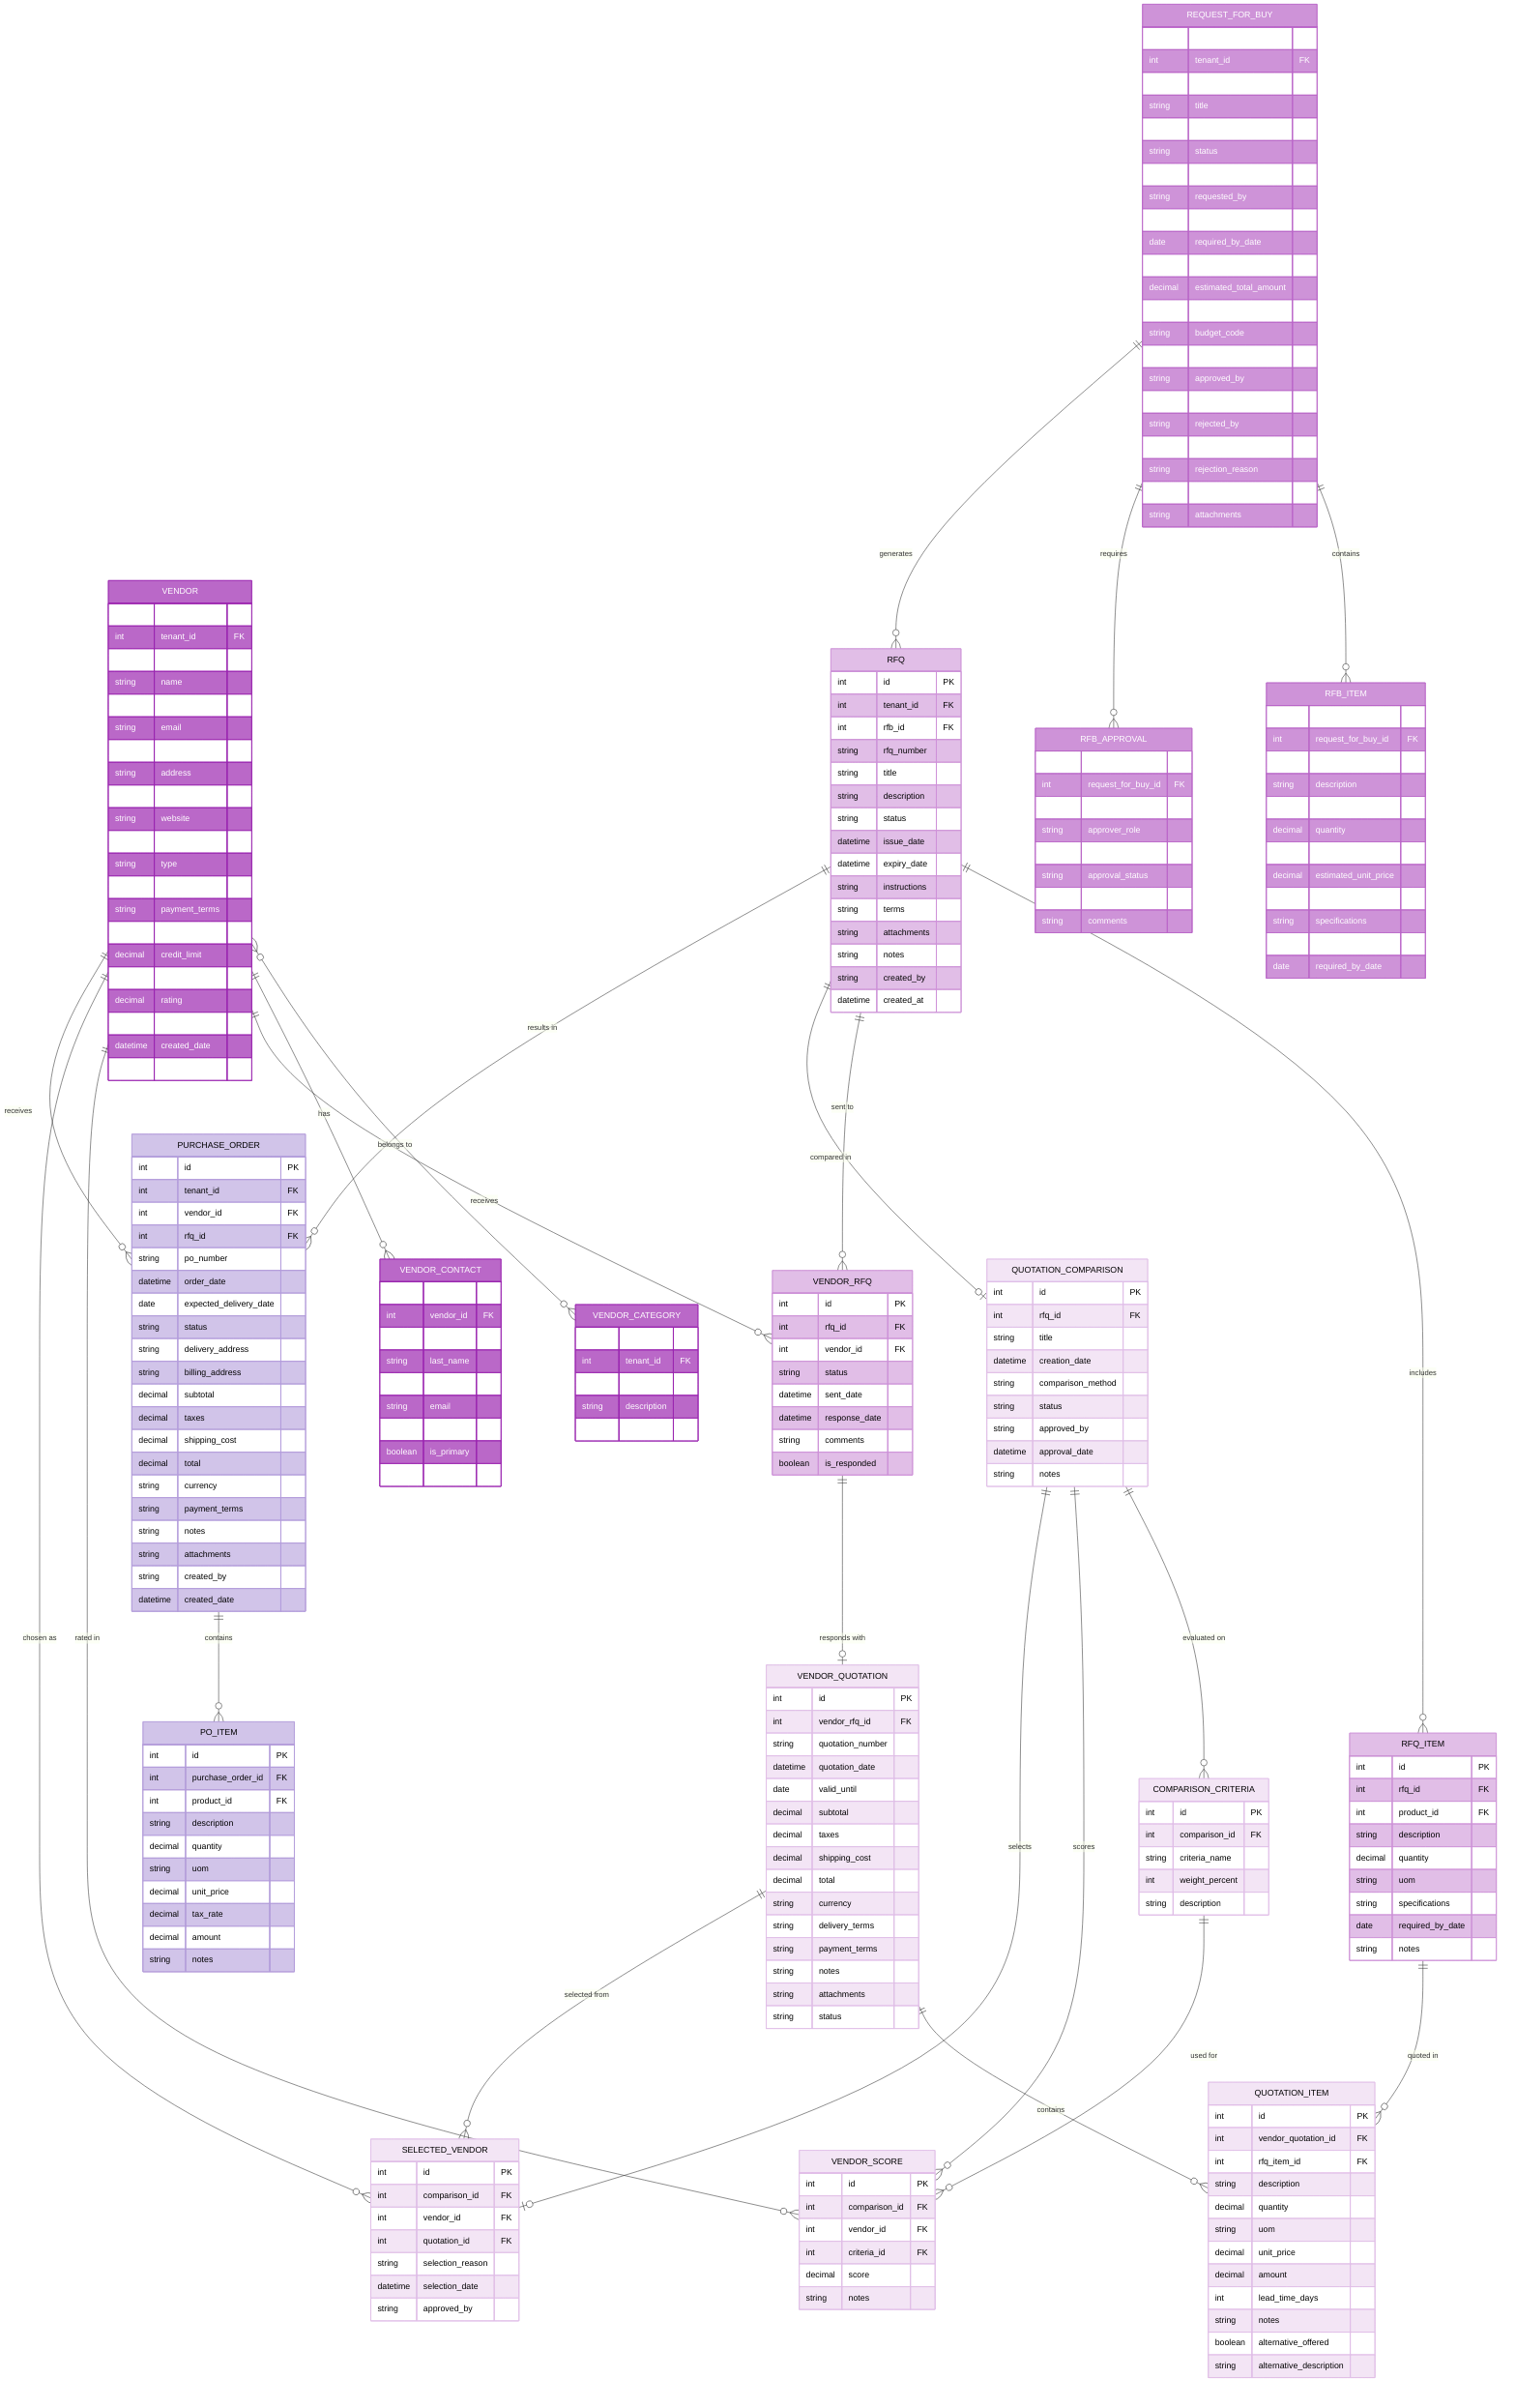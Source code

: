 erDiagram
    %% Entity Definitions
    VENDOR {
        int id PK
        int tenant_id FK
        string code
        string name
        string contact_person
        string email
        string phone
        string address
        string tax_id
        string website
        string notes
        string type
        boolean is_approved
        string payment_terms
        string currency
        decimal credit_limit
        int lead_time_days
        decimal rating
        boolean is_active
        datetime created_date
        string created_by
    }
    
    VENDOR_CATEGORY {
        int id PK
        int tenant_id FK
        string name
        string description
        boolean is_active
    }
    
    VENDOR_CONTACT {
        int id PK
        int vendor_id FK
        string first_name
        string last_name
        string position
        string email
        string phone
        boolean is_primary
        string notes
    }
    
    REQUEST_FOR_BUY {
        int id PK
        int tenant_id FK
        string rfb_number
        string title
        string description
        string status
        string department
        string requested_by
        datetime created_at
        date required_by_date
        string justification
        decimal estimated_total_amount
        string currency
        string budget_code
        boolean budget_approved
        string approved_by
        datetime approved_at
        string rejected_by
        datetime rejected_at
        string rejection_reason
        string comments
        string attachments
    }
    
    RFB_ITEM {
        int id PK
        int request_for_buy_id FK
        string item_code
        string description
        string category
        decimal quantity
        string uom
        decimal estimated_unit_price
        string vendor_suggestion
        string specifications
        string notes
        date required_by_date
    }
    
    RFB_APPROVAL {
        int id PK
        int request_for_buy_id FK
        string approver_name
        string approver_role
        string approval_level
        string approval_status
        datetime approval_date
        string comments
    }
    
    RFQ {
        int id PK
        int tenant_id FK
        int rfb_id FK
        string rfq_number
        string title
        string description
        string status
        datetime issue_date
        datetime expiry_date
        string instructions
        string terms
        string attachments
        string notes
        string created_by
        datetime created_at
    }
    
    RFQ_ITEM {
        int id PK
        int rfq_id FK
        int product_id FK
        string description
        decimal quantity
        string uom
        string specifications
        date required_by_date
        string notes
    }
    
    VENDOR_RFQ {
        int id PK
        int rfq_id FK
        int vendor_id FK
        string status
        datetime sent_date
        datetime response_date
        string comments
        boolean is_responded
    }
    
    VENDOR_QUOTATION {
        int id PK
        int vendor_rfq_id FK
        string quotation_number
        datetime quotation_date
        date valid_until
        decimal subtotal
        decimal taxes
        decimal shipping_cost
        decimal total
        string currency
        string delivery_terms
        string payment_terms
        string notes
        string attachments
        string status
    }
    
    QUOTATION_ITEM {
        int id PK
        int vendor_quotation_id FK
        int rfq_item_id FK
        string description
        decimal quantity
        string uom
        decimal unit_price
        decimal amount
        int lead_time_days
        string notes
        boolean alternative_offered
        string alternative_description
    }
    
    QUOTATION_COMPARISON {
        int id PK
        int rfq_id FK
        string title
        datetime creation_date
        string comparison_method
        string status
        string approved_by
        datetime approval_date
        string notes
    }
    
    COMPARISON_CRITERIA {
        int id PK
        int comparison_id FK
        string criteria_name
        int weight_percent
        string description
    }
    
    VENDOR_SCORE {
        int id PK
        int comparison_id FK
        int vendor_id FK
        int criteria_id FK
        decimal score
        string notes
    }
    
    SELECTED_VENDOR {
        int id PK
        int comparison_id FK
        int vendor_id FK
        int quotation_id FK
        string selection_reason
        datetime selection_date
        string approved_by
    }
    
    PURCHASE_ORDER {
        int id PK
        int tenant_id FK
        int vendor_id FK
        int rfq_id FK
        string po_number
        datetime order_date
        date expected_delivery_date
        string status
        string delivery_address
        string billing_address
        decimal subtotal
        decimal taxes
        decimal shipping_cost
        decimal total
        string currency
        string payment_terms
        string notes
        string attachments
        string created_by
        datetime created_date
    }
    
    PO_ITEM {
        int id PK
        int purchase_order_id FK
        int product_id FK
        string description
        decimal quantity
        string uom
        decimal unit_price
        decimal tax_rate
        decimal amount
        string notes
    }
    
    %% Relationships
    VENDOR }o--o{ VENDOR_CATEGORY : "belongs to"
    VENDOR ||--o{ VENDOR_CONTACT : "has"
    
    REQUEST_FOR_BUY ||--o{ RFB_ITEM : "contains"
    REQUEST_FOR_BUY ||--o{ RFB_APPROVAL : "requires"
    
    REQUEST_FOR_BUY ||--o{ RFQ : "generates"
    
    RFQ ||--o{ RFQ_ITEM : "includes"
    RFQ ||--o{ VENDOR_RFQ : "sent to"
    
    VENDOR ||--o{ VENDOR_RFQ : "receives"
    VENDOR_RFQ ||--o| VENDOR_QUOTATION : "responds with"
    
    VENDOR_QUOTATION ||--o{ QUOTATION_ITEM : "contains"
    RFQ_ITEM ||--o{ QUOTATION_ITEM : "quoted in"
    
    RFQ ||--o| QUOTATION_COMPARISON : "compared in"
    QUOTATION_COMPARISON ||--o{ COMPARISON_CRITERIA : "evaluated on"
    QUOTATION_COMPARISON ||--o{ VENDOR_SCORE : "scores"
    QUOTATION_COMPARISON ||--o| SELECTED_VENDOR : "selects"
    
    VENDOR ||--o{ VENDOR_SCORE : "rated in"
    COMPARISON_CRITERIA ||--o{ VENDOR_SCORE : "used for"
    
    VENDOR ||--o{ SELECTED_VENDOR : "chosen as"
    VENDOR_QUOTATION ||--o{ SELECTED_VENDOR : "selected from"
    
    RFQ ||--o{ PURCHASE_ORDER : "results in"
    VENDOR ||--o{ PURCHASE_ORDER : "receives"
    PURCHASE_ORDER ||--o{ PO_ITEM : "contains"
    
    %% Styling with class definitions
    classDef vendor_entities fill:#BA68C8,stroke:#9C27B0,color:white
    classDef rfb_entities fill:#CE93D8,stroke:#BA68C8,color:white
    classDef rfq_entities fill:#E1BEE7,stroke:#CE93D8,color:black
    classDef quotation_entities fill:#F3E5F5,stroke:#E1BEE7,color:black
    classDef po_entities fill:#D1C4E9,stroke:#B39DDB,color:black
    
    class VENDOR,VENDOR_CATEGORY,VENDOR_CONTACT vendor_entities
    class REQUEST_FOR_BUY,RFB_ITEM,RFB_APPROVAL rfb_entities
    class RFQ,RFQ_ITEM,VENDOR_RFQ rfq_entities
    class VENDOR_QUOTATION,QUOTATION_ITEM,QUOTATION_COMPARISON,COMPARISON_CRITERIA,VENDOR_SCORE,SELECTED_VENDOR quotation_entities
    class PURCHASE_ORDER,PO_ITEM po_entities